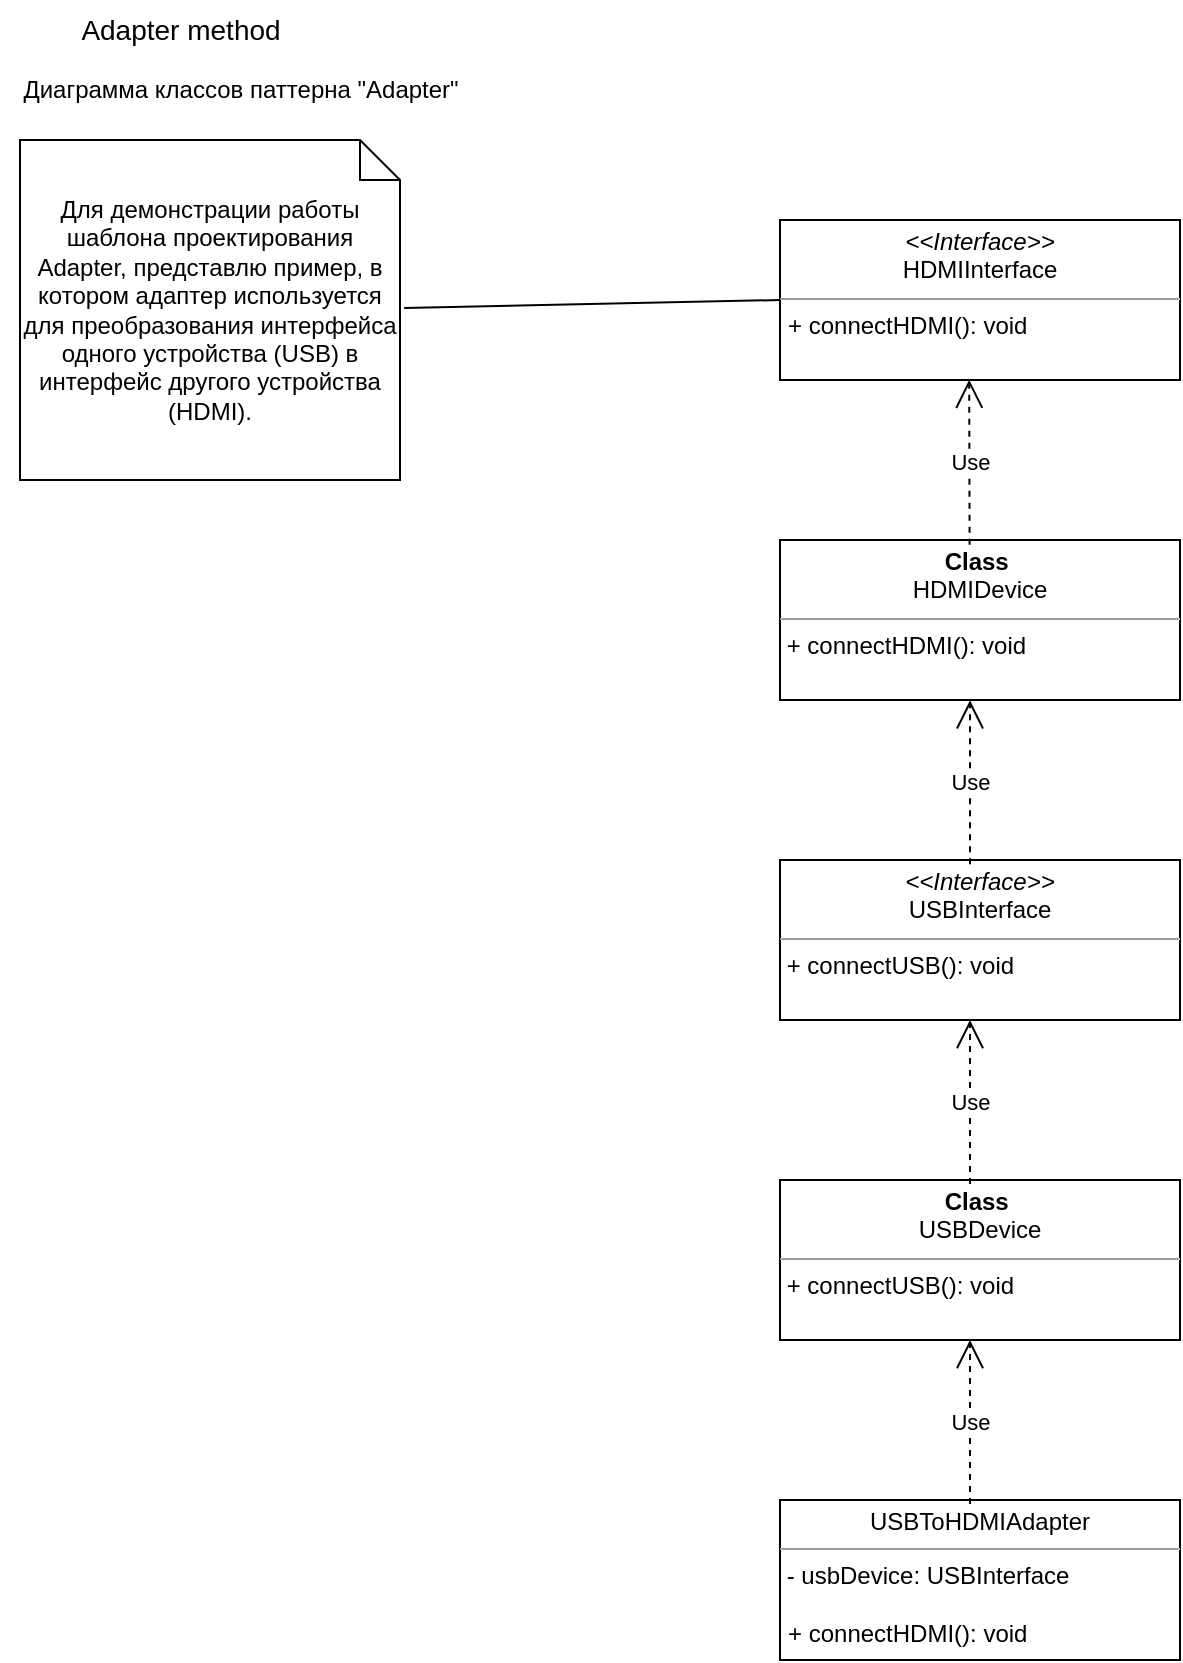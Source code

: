 <mxfile version="22.1.4" type="device">
  <diagram name="Страница 1" id="cKW-T-5nnkgJHS1upnvU">
    <mxGraphModel dx="746" dy="1880" grid="1" gridSize="10" guides="0" tooltips="1" connect="1" arrows="1" fold="1" page="1" pageScale="1" pageWidth="827" pageHeight="1169" math="0" shadow="0">
      <root>
        <mxCell id="0" />
        <mxCell id="1" parent="0" />
        <mxCell id="GsknchvEnhREbcNgrHTX-1" value="&lt;font style=&quot;font-size: 14px;&quot;&gt;Adapter method&lt;/font&gt;" style="text;html=1;align=center;verticalAlign=middle;resizable=0;points=[];autosize=1;strokeColor=none;fillColor=none;" parent="1" vertex="1">
          <mxGeometry x="40" y="-30" width="120" height="30" as="geometry" />
        </mxCell>
        <mxCell id="GsknchvEnhREbcNgrHTX-3" value="Диаграмма классов паттерна &quot;Adapter&quot;" style="text;html=1;align=center;verticalAlign=middle;resizable=0;points=[];autosize=1;strokeColor=none;fillColor=none;" parent="1" vertex="1">
          <mxGeometry x="10" width="240" height="30" as="geometry" />
        </mxCell>
        <mxCell id="GsknchvEnhREbcNgrHTX-6" value="Для демонстрации работы шаблона проектирования Adapter, представлю пример, в котором адаптер используется для преобразования интерфейса одного устройства (USB) в интерфейс другого устройства (HDMI)." style="shape=note;size=20;whiteSpace=wrap;html=1;" parent="1" vertex="1">
          <mxGeometry x="20" y="40" width="190" height="170" as="geometry" />
        </mxCell>
        <mxCell id="GsknchvEnhREbcNgrHTX-7" value="&lt;p style=&quot;margin:0px;margin-top:4px;text-align:center;&quot;&gt;&lt;i&gt;&amp;lt;&amp;lt;Interface&amp;gt;&amp;gt;&lt;/i&gt;&lt;br&gt;HDMIInterface&lt;br&gt;&lt;/p&gt;&lt;hr size=&quot;1&quot;&gt;&lt;p style=&quot;margin:0px;margin-left:4px;&quot;&gt;+&amp;nbsp;connectHDMI(): void&lt;br&gt;&lt;/p&gt;&lt;p style=&quot;margin:0px;margin-left:4px;&quot;&gt;&lt;br&gt;&lt;/p&gt;" style="verticalAlign=top;align=left;overflow=fill;fontSize=12;fontFamily=Helvetica;html=1;whiteSpace=wrap;" parent="1" vertex="1">
          <mxGeometry x="400" y="80" width="200" height="80" as="geometry" />
        </mxCell>
        <mxCell id="GsknchvEnhREbcNgrHTX-9" value="&lt;p style=&quot;margin:0px;margin-top:4px;text-align:center;&quot;&gt;&lt;b&gt;Class&amp;nbsp;&lt;/b&gt;&lt;/p&gt;&lt;div style=&quot;text-align: center;&quot;&gt;&lt;span style=&quot;background-color: initial;&quot;&gt;HDMIDevice&lt;/span&gt;&lt;/div&gt;&lt;hr size=&quot;1&quot;&gt;&lt;p style=&quot;margin:0px;margin-left:4px;&quot;&gt;&lt;/p&gt;&amp;nbsp;+ connectHDMI(): void&lt;p style=&quot;margin:0px;margin-left:4px;&quot;&gt;&lt;br&gt;&lt;/p&gt;" style="verticalAlign=top;align=left;overflow=fill;fontSize=12;fontFamily=Helvetica;html=1;whiteSpace=wrap;" parent="1" vertex="1">
          <mxGeometry x="400" y="240" width="200" height="80" as="geometry" />
        </mxCell>
        <mxCell id="GsknchvEnhREbcNgrHTX-10" value="&lt;p style=&quot;margin:0px;margin-top:4px;text-align:center;&quot;&gt;&lt;b&gt;Class&amp;nbsp;&lt;/b&gt;&lt;/p&gt;&lt;div style=&quot;text-align: center;&quot;&gt;USBDevice &lt;br&gt;&lt;/div&gt;&lt;hr size=&quot;1&quot;&gt;&lt;p style=&quot;margin:0px;margin-left:4px;&quot;&gt;&lt;/p&gt;&amp;nbsp;+&amp;nbsp;connectUSB(): void&lt;p style=&quot;margin:0px;margin-left:4px;&quot;&gt;&lt;br&gt;&lt;/p&gt;" style="verticalAlign=top;align=left;overflow=fill;fontSize=12;fontFamily=Helvetica;html=1;whiteSpace=wrap;" parent="1" vertex="1">
          <mxGeometry x="400" y="560" width="200" height="80" as="geometry" />
        </mxCell>
        <mxCell id="GsknchvEnhREbcNgrHTX-12" value="&lt;p style=&quot;margin:0px;margin-top:4px;text-align:center;&quot;&gt;&lt;i&gt;&amp;lt;&amp;lt;Interface&amp;gt;&amp;gt;&lt;/i&gt;&lt;br&gt; USBInterface&lt;br&gt;&lt;/p&gt;&lt;hr size=&quot;1&quot;&gt;&lt;p style=&quot;margin:0px;margin-left:4px;&quot;&gt;&lt;/p&gt;&amp;nbsp;+ connectUSB(): void&lt;p style=&quot;margin:0px;margin-left:4px;&quot;&gt;&lt;br&gt;&lt;/p&gt;" style="verticalAlign=top;align=left;overflow=fill;fontSize=12;fontFamily=Helvetica;html=1;whiteSpace=wrap;" parent="1" vertex="1">
          <mxGeometry x="400" y="400" width="200" height="80" as="geometry" />
        </mxCell>
        <mxCell id="GsknchvEnhREbcNgrHTX-21" value="&lt;p style=&quot;margin:0px;margin-top:4px;text-align:center;&quot;&gt;USBToHDMIAdapter&lt;br&gt;&lt;/p&gt;&lt;hr size=&quot;1&quot;&gt;&lt;p style=&quot;margin:0px;margin-left:4px;&quot;&gt;&lt;/p&gt;&amp;nbsp;- usbDevice: USBInterface&lt;br&gt;&lt;br&gt;&lt;p style=&quot;margin:0px;margin-left:4px;&quot;&gt;+ connectHDMI(): void&lt;br&gt;&lt;/p&gt;" style="verticalAlign=top;align=left;overflow=fill;fontSize=12;fontFamily=Helvetica;html=1;whiteSpace=wrap;" parent="1" vertex="1">
          <mxGeometry x="400" y="720" width="200" height="80" as="geometry" />
        </mxCell>
        <mxCell id="GsknchvEnhREbcNgrHTX-24" value="Use" style="endArrow=open;endSize=12;dashed=1;html=1;rounded=0;entryX=0.473;entryY=0.998;entryDx=0;entryDy=0;entryPerimeter=0;exitX=0.474;exitY=0.029;exitDx=0;exitDy=0;exitPerimeter=0;" parent="1" source="GsknchvEnhREbcNgrHTX-9" target="GsknchvEnhREbcNgrHTX-7" edge="1">
          <mxGeometry width="160" relative="1" as="geometry">
            <mxPoint x="400" y="340" as="sourcePoint" />
            <mxPoint x="560" y="340" as="targetPoint" />
          </mxGeometry>
        </mxCell>
        <mxCell id="GsknchvEnhREbcNgrHTX-25" value="Use" style="endArrow=open;endSize=12;dashed=1;html=1;rounded=0;entryX=0.473;entryY=0.998;entryDx=0;entryDy=0;entryPerimeter=0;exitX=0.474;exitY=0.029;exitDx=0;exitDy=0;exitPerimeter=0;" parent="1" edge="1">
          <mxGeometry width="160" relative="1" as="geometry">
            <mxPoint x="495" y="402.16" as="sourcePoint" />
            <mxPoint x="495" y="320.16" as="targetPoint" />
          </mxGeometry>
        </mxCell>
        <mxCell id="GsknchvEnhREbcNgrHTX-26" value="Use" style="endArrow=open;endSize=12;dashed=1;html=1;rounded=0;entryX=0.473;entryY=0.998;entryDx=0;entryDy=0;entryPerimeter=0;exitX=0.474;exitY=0.029;exitDx=0;exitDy=0;exitPerimeter=0;" parent="1" edge="1">
          <mxGeometry width="160" relative="1" as="geometry">
            <mxPoint x="495" y="562" as="sourcePoint" />
            <mxPoint x="495" y="480" as="targetPoint" />
          </mxGeometry>
        </mxCell>
        <mxCell id="GsknchvEnhREbcNgrHTX-27" value="Use" style="endArrow=open;endSize=12;dashed=1;html=1;rounded=0;entryX=0.473;entryY=0.998;entryDx=0;entryDy=0;entryPerimeter=0;exitX=0.474;exitY=0.029;exitDx=0;exitDy=0;exitPerimeter=0;" parent="1" edge="1">
          <mxGeometry width="160" relative="1" as="geometry">
            <mxPoint x="495" y="722" as="sourcePoint" />
            <mxPoint x="495" y="640" as="targetPoint" />
          </mxGeometry>
        </mxCell>
        <mxCell id="DEXS7P5bn2BxxHmgUQ9z-1" value="" style="endArrow=none;html=1;rounded=0;entryX=0;entryY=0.5;entryDx=0;entryDy=0;exitX=1.011;exitY=0.494;exitDx=0;exitDy=0;exitPerimeter=0;" edge="1" parent="1" source="GsknchvEnhREbcNgrHTX-6" target="GsknchvEnhREbcNgrHTX-7">
          <mxGeometry width="50" height="50" relative="1" as="geometry">
            <mxPoint x="230" y="230" as="sourcePoint" />
            <mxPoint x="280" y="180" as="targetPoint" />
          </mxGeometry>
        </mxCell>
      </root>
    </mxGraphModel>
  </diagram>
</mxfile>
